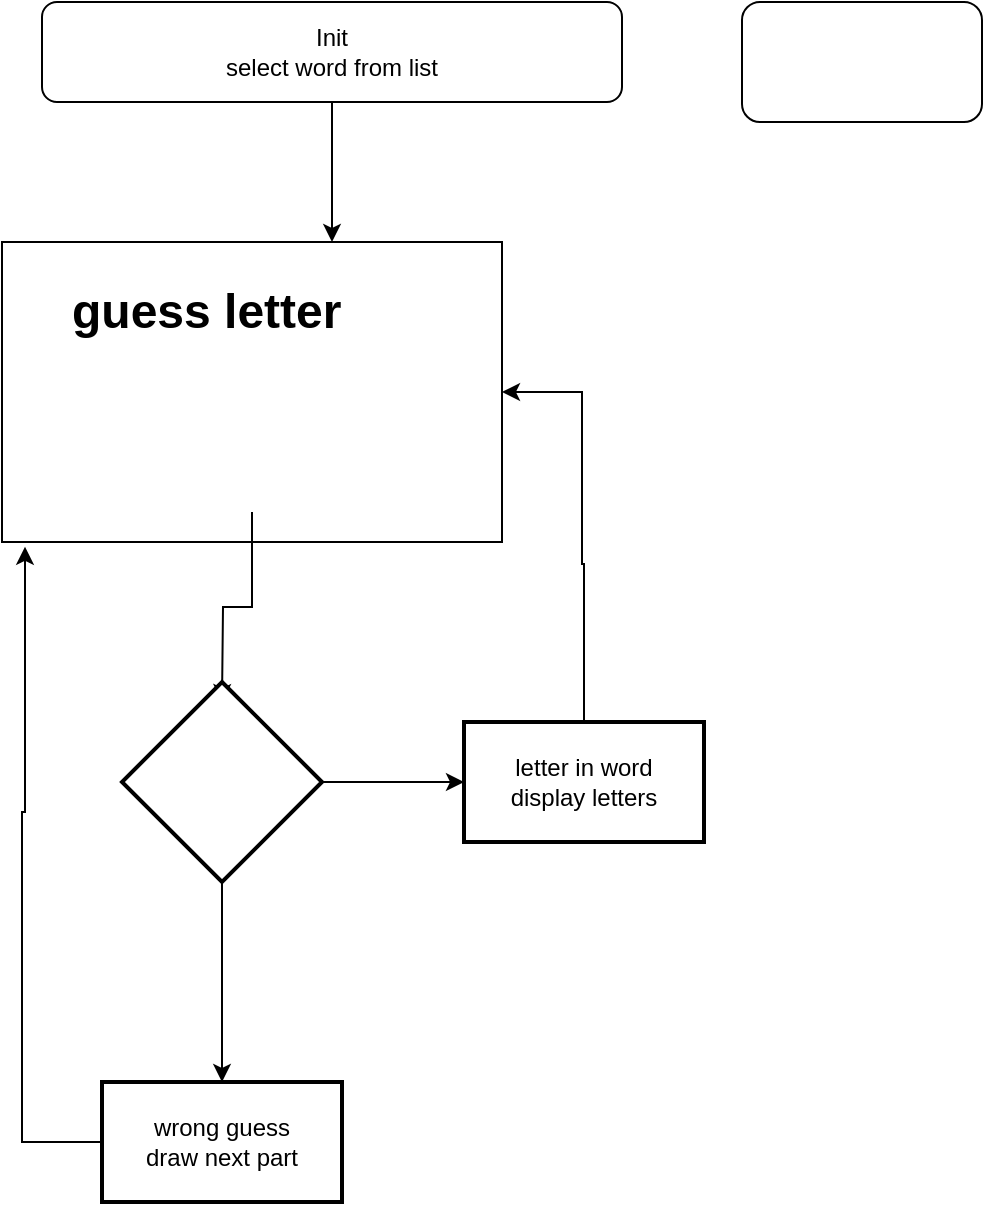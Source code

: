 <mxfile version="21.3.4" type="github">
  <diagram name="Page-1" id="HAXBD9fOpBiqzID6rbpm">
    <mxGraphModel dx="1050" dy="542" grid="1" gridSize="10" guides="1" tooltips="1" connect="1" arrows="1" fold="1" page="1" pageScale="1" pageWidth="850" pageHeight="1100" math="0" shadow="0">
      <root>
        <mxCell id="0" />
        <mxCell id="1" parent="0" />
        <mxCell id="L4s8hfjf-2aWq7cWOB9W-1" value="" style="rounded=0;whiteSpace=wrap;html=1;" vertex="1" parent="1">
          <mxGeometry x="40" y="160" width="250" height="150" as="geometry" />
        </mxCell>
        <mxCell id="L4s8hfjf-2aWq7cWOB9W-8" style="edgeStyle=orthogonalEdgeStyle;rounded=0;orthogonalLoop=1;jettySize=auto;html=1;" edge="1" parent="1" source="L4s8hfjf-2aWq7cWOB9W-2">
          <mxGeometry relative="1" as="geometry">
            <mxPoint x="150" y="390" as="targetPoint" />
          </mxGeometry>
        </mxCell>
        <mxCell id="L4s8hfjf-2aWq7cWOB9W-2" value="&lt;h1&gt;guess letter&lt;/h1&gt;" style="text;html=1;strokeColor=none;fillColor=none;spacing=5;spacingTop=-20;whiteSpace=wrap;overflow=hidden;rounded=0;" vertex="1" parent="1">
          <mxGeometry x="70" y="175" width="190" height="120" as="geometry" />
        </mxCell>
        <mxCell id="L4s8hfjf-2aWq7cWOB9W-4" value="" style="rounded=1;whiteSpace=wrap;html=1;" vertex="1" parent="1">
          <mxGeometry x="410" y="40" width="120" height="60" as="geometry" />
        </mxCell>
        <mxCell id="L4s8hfjf-2aWq7cWOB9W-7" style="edgeStyle=orthogonalEdgeStyle;rounded=0;orthogonalLoop=1;jettySize=auto;html=1;entryX=0.66;entryY=0;entryDx=0;entryDy=0;entryPerimeter=0;" edge="1" parent="1" source="L4s8hfjf-2aWq7cWOB9W-5" target="L4s8hfjf-2aWq7cWOB9W-1">
          <mxGeometry relative="1" as="geometry" />
        </mxCell>
        <mxCell id="L4s8hfjf-2aWq7cWOB9W-5" value="Init&lt;br&gt;select word from list" style="rounded=1;whiteSpace=wrap;html=1;" vertex="1" parent="1">
          <mxGeometry x="60" y="40" width="290" height="50" as="geometry" />
        </mxCell>
        <mxCell id="L4s8hfjf-2aWq7cWOB9W-12" value="" style="edgeStyle=orthogonalEdgeStyle;rounded=0;orthogonalLoop=1;jettySize=auto;html=1;" edge="1" parent="1" source="L4s8hfjf-2aWq7cWOB9W-10" target="L4s8hfjf-2aWq7cWOB9W-11">
          <mxGeometry relative="1" as="geometry" />
        </mxCell>
        <mxCell id="L4s8hfjf-2aWq7cWOB9W-14" value="" style="edgeStyle=orthogonalEdgeStyle;rounded=0;orthogonalLoop=1;jettySize=auto;html=1;" edge="1" parent="1" source="L4s8hfjf-2aWq7cWOB9W-10" target="L4s8hfjf-2aWq7cWOB9W-13">
          <mxGeometry relative="1" as="geometry" />
        </mxCell>
        <mxCell id="L4s8hfjf-2aWq7cWOB9W-10" value="" style="strokeWidth=2;html=1;shape=mxgraph.flowchart.decision;whiteSpace=wrap;" vertex="1" parent="1">
          <mxGeometry x="100" y="380" width="100" height="100" as="geometry" />
        </mxCell>
        <mxCell id="L4s8hfjf-2aWq7cWOB9W-16" style="edgeStyle=orthogonalEdgeStyle;rounded=0;orthogonalLoop=1;jettySize=auto;html=1;entryX=1;entryY=0.5;entryDx=0;entryDy=0;" edge="1" parent="1" source="L4s8hfjf-2aWq7cWOB9W-11" target="L4s8hfjf-2aWq7cWOB9W-1">
          <mxGeometry relative="1" as="geometry">
            <mxPoint x="310" y="240" as="targetPoint" />
            <Array as="points">
              <mxPoint x="331" y="321" />
              <mxPoint x="330" y="321" />
              <mxPoint x="330" y="235" />
            </Array>
          </mxGeometry>
        </mxCell>
        <mxCell id="L4s8hfjf-2aWq7cWOB9W-11" value="letter in word&lt;br&gt;display letters" style="whiteSpace=wrap;html=1;strokeWidth=2;" vertex="1" parent="1">
          <mxGeometry x="271" y="400" width="120" height="60" as="geometry" />
        </mxCell>
        <mxCell id="L4s8hfjf-2aWq7cWOB9W-17" style="edgeStyle=orthogonalEdgeStyle;rounded=0;orthogonalLoop=1;jettySize=auto;html=1;entryX=0.046;entryY=1.016;entryDx=0;entryDy=0;entryPerimeter=0;" edge="1" parent="1" source="L4s8hfjf-2aWq7cWOB9W-13" target="L4s8hfjf-2aWq7cWOB9W-1">
          <mxGeometry relative="1" as="geometry">
            <Array as="points">
              <mxPoint x="50" y="610" />
              <mxPoint x="50" y="445" />
              <mxPoint x="52" y="445" />
            </Array>
          </mxGeometry>
        </mxCell>
        <mxCell id="L4s8hfjf-2aWq7cWOB9W-13" value="wrong guess&lt;br&gt;draw next part" style="whiteSpace=wrap;html=1;strokeWidth=2;" vertex="1" parent="1">
          <mxGeometry x="90" y="580" width="120" height="60" as="geometry" />
        </mxCell>
      </root>
    </mxGraphModel>
  </diagram>
</mxfile>
